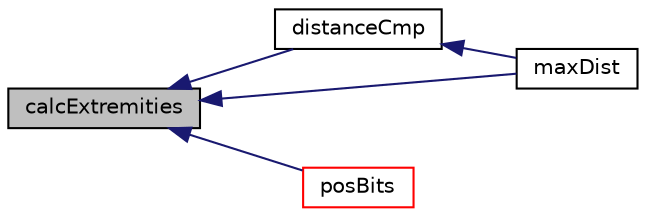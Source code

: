 digraph "calcExtremities"
{
  bgcolor="transparent";
  edge [fontname="Helvetica",fontsize="10",labelfontname="Helvetica",labelfontsize="10"];
  node [fontname="Helvetica",fontsize="10",shape=record];
  rankdir="LR";
  Node1 [label="calcExtremities",height=0.2,width=0.4,color="black", fillcolor="grey75", style="filled", fontcolor="black"];
  Node1 -> Node2 [dir="back",color="midnightblue",fontsize="10",style="solid",fontname="Helvetica"];
  Node2 [label="distanceCmp",height=0.2,width=0.4,color="black",URL="$a02746.html#aa1d53d0882e85fc6e0c80a386c008d5d",tooltip="Compare distance to point with other bounding box. "];
  Node2 -> Node3 [dir="back",color="midnightblue",fontsize="10",style="solid",fontname="Helvetica"];
  Node3 [label="maxDist",height=0.2,width=0.4,color="black",URL="$a02746.html#a2bb1ef4074bb126784d42faf7c4c0edb",tooltip="Returns distance point to furthest away corner. "];
  Node1 -> Node3 [dir="back",color="midnightblue",fontsize="10",style="solid",fontname="Helvetica"];
  Node1 -> Node4 [dir="back",color="midnightblue",fontsize="10",style="solid",fontname="Helvetica"];
  Node4 [label="posBits",height=0.2,width=0.4,color="red",URL="$a02746.html#a92b7ddf0bed6b1bd2bb622ca207bbec3",tooltip="Position of point relative to bounding box. "];
}
